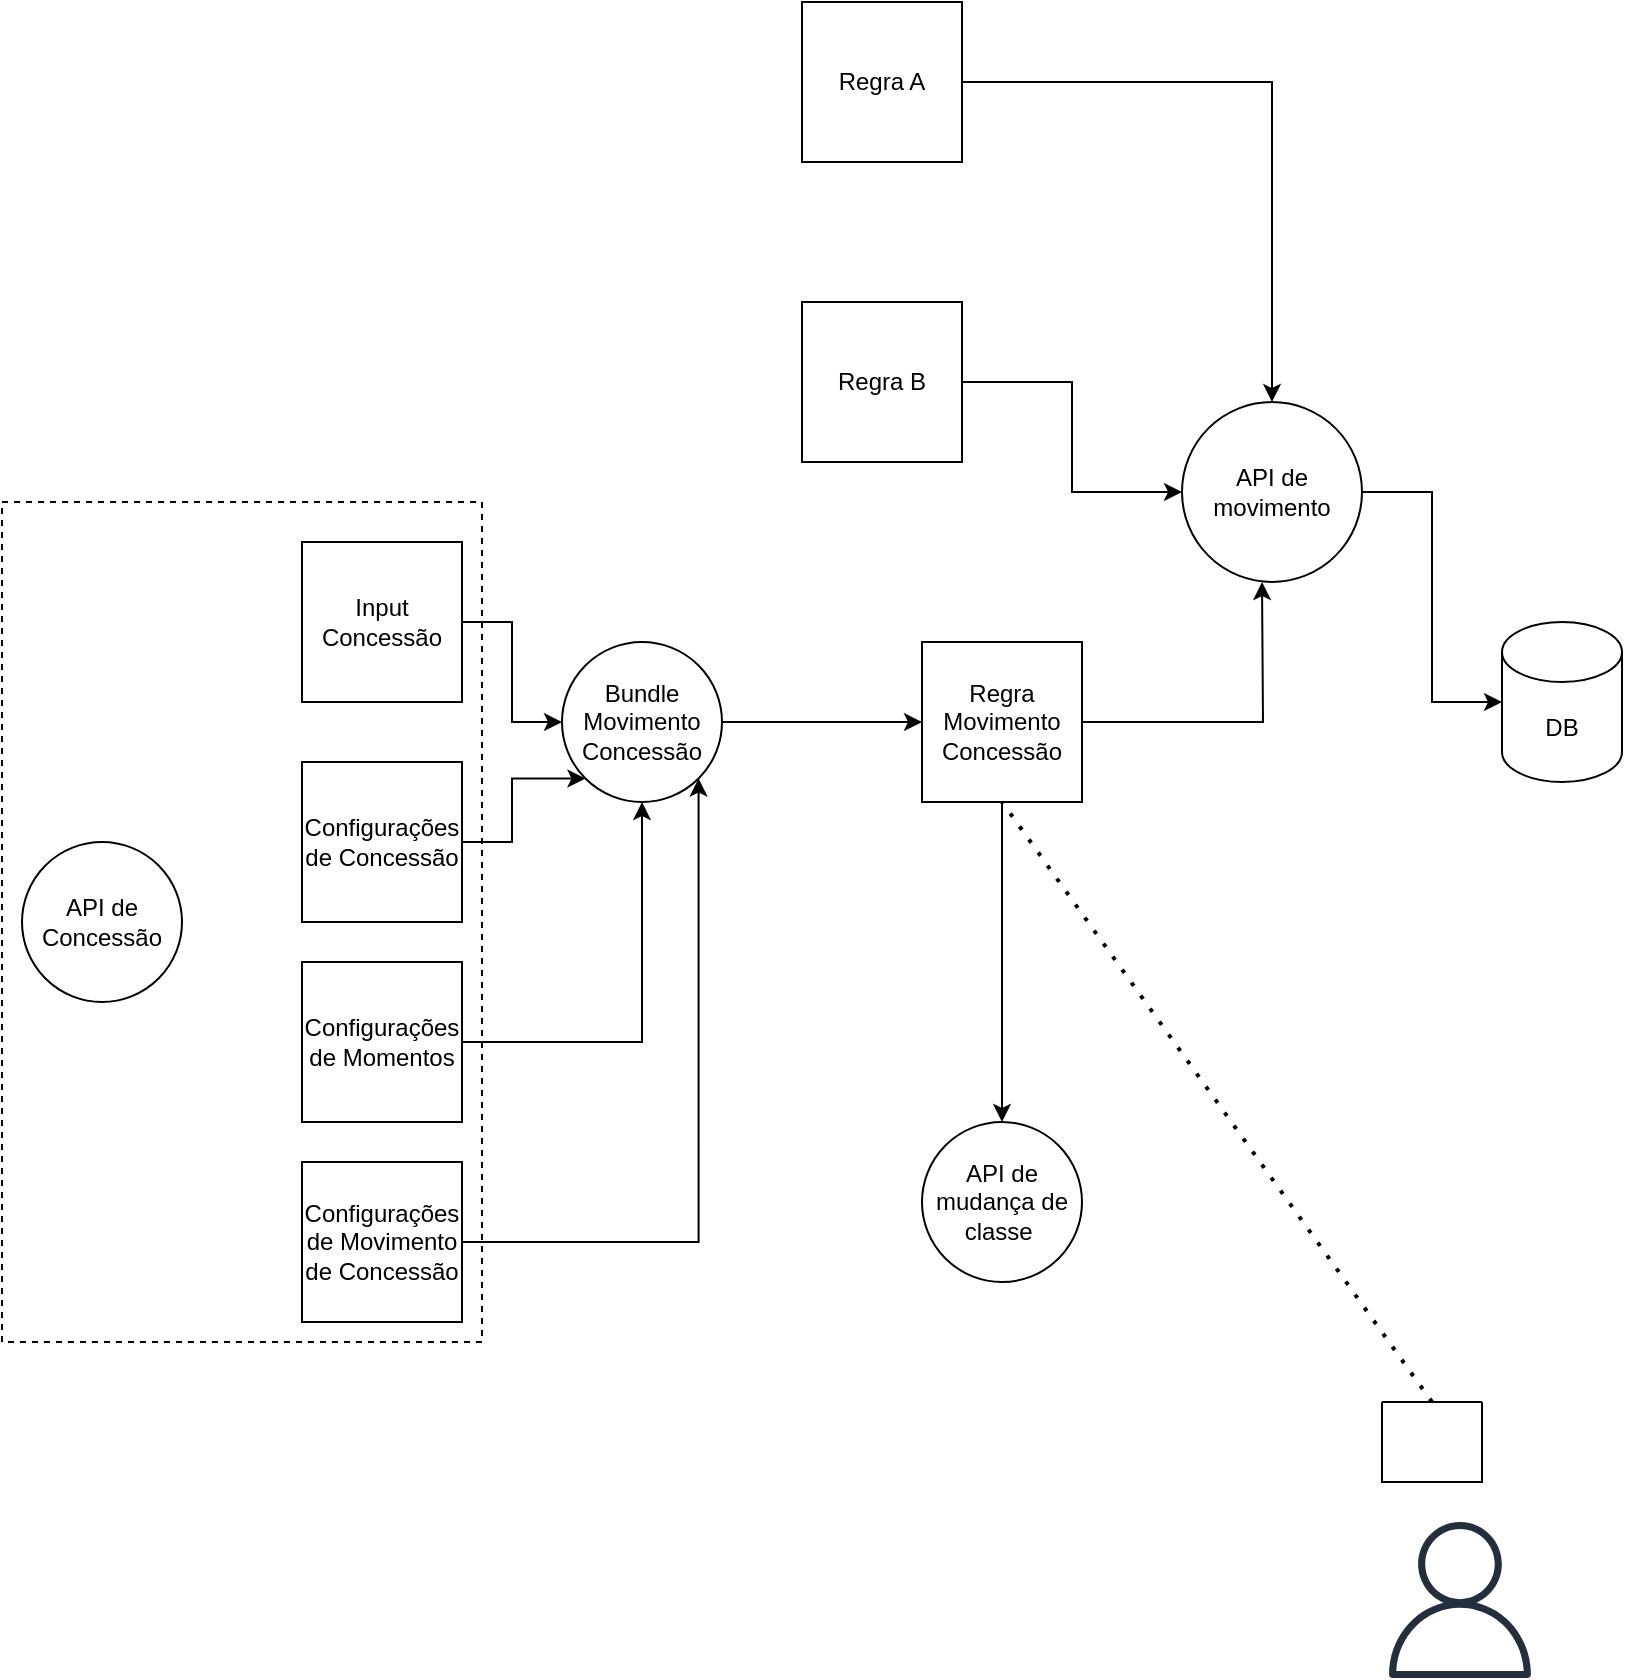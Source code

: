 <mxfile version="26.2.14">
  <diagram name="Página-1" id="rdf6AsXrXPSVANjdMIC9">
    <mxGraphModel dx="3996" dy="1651" grid="1" gridSize="10" guides="1" tooltips="1" connect="1" arrows="1" fold="1" page="1" pageScale="1" pageWidth="827" pageHeight="1169" math="0" shadow="0">
      <root>
        <mxCell id="0" />
        <mxCell id="1" parent="0" />
        <mxCell id="yMDlocSIDWEBlG2M7-yO-21" value="" style="rounded=0;whiteSpace=wrap;html=1;dashed=1;" vertex="1" parent="1">
          <mxGeometry x="-60" y="500" width="240" height="420" as="geometry" />
        </mxCell>
        <mxCell id="yMDlocSIDWEBlG2M7-yO-6" style="edgeStyle=orthogonalEdgeStyle;rounded=0;orthogonalLoop=1;jettySize=auto;html=1;" edge="1" parent="1" source="yMDlocSIDWEBlG2M7-yO-1" target="yMDlocSIDWEBlG2M7-yO-5">
          <mxGeometry relative="1" as="geometry" />
        </mxCell>
        <mxCell id="yMDlocSIDWEBlG2M7-yO-1" value="Regra A" style="whiteSpace=wrap;html=1;aspect=fixed;" vertex="1" parent="1">
          <mxGeometry x="340" y="250" width="80" height="80" as="geometry" />
        </mxCell>
        <mxCell id="yMDlocSIDWEBlG2M7-yO-7" style="edgeStyle=orthogonalEdgeStyle;rounded=0;orthogonalLoop=1;jettySize=auto;html=1;entryX=0;entryY=0.5;entryDx=0;entryDy=0;" edge="1" parent="1" source="yMDlocSIDWEBlG2M7-yO-2" target="yMDlocSIDWEBlG2M7-yO-5">
          <mxGeometry relative="1" as="geometry" />
        </mxCell>
        <mxCell id="yMDlocSIDWEBlG2M7-yO-2" value="Regra B" style="whiteSpace=wrap;html=1;aspect=fixed;" vertex="1" parent="1">
          <mxGeometry x="340" y="400" width="80" height="80" as="geometry" />
        </mxCell>
        <mxCell id="yMDlocSIDWEBlG2M7-yO-8" style="edgeStyle=orthogonalEdgeStyle;rounded=0;orthogonalLoop=1;jettySize=auto;html=1;" edge="1" parent="1" source="yMDlocSIDWEBlG2M7-yO-3">
          <mxGeometry relative="1" as="geometry">
            <mxPoint x="570" y="540" as="targetPoint" />
          </mxGeometry>
        </mxCell>
        <mxCell id="yMDlocSIDWEBlG2M7-yO-31" style="edgeStyle=orthogonalEdgeStyle;rounded=0;orthogonalLoop=1;jettySize=auto;html=1;" edge="1" parent="1" source="yMDlocSIDWEBlG2M7-yO-3" target="yMDlocSIDWEBlG2M7-yO-32">
          <mxGeometry relative="1" as="geometry">
            <mxPoint x="440" y="880" as="targetPoint" />
          </mxGeometry>
        </mxCell>
        <mxCell id="yMDlocSIDWEBlG2M7-yO-3" value="Regra Movimento Concessão" style="whiteSpace=wrap;html=1;aspect=fixed;" vertex="1" parent="1">
          <mxGeometry x="400" y="570" width="80" height="80" as="geometry" />
        </mxCell>
        <mxCell id="yMDlocSIDWEBlG2M7-yO-5" value="API de movimento" style="ellipse;whiteSpace=wrap;html=1;aspect=fixed;" vertex="1" parent="1">
          <mxGeometry x="530" y="450" width="90" height="90" as="geometry" />
        </mxCell>
        <mxCell id="yMDlocSIDWEBlG2M7-yO-15" style="edgeStyle=orthogonalEdgeStyle;rounded=0;orthogonalLoop=1;jettySize=auto;html=1;entryX=0;entryY=1;entryDx=0;entryDy=0;" edge="1" parent="1" source="yMDlocSIDWEBlG2M7-yO-9" target="yMDlocSIDWEBlG2M7-yO-13">
          <mxGeometry relative="1" as="geometry" />
        </mxCell>
        <mxCell id="yMDlocSIDWEBlG2M7-yO-9" value="Configurações de Concessão" style="whiteSpace=wrap;html=1;aspect=fixed;" vertex="1" parent="1">
          <mxGeometry x="90" y="630" width="80" height="80" as="geometry" />
        </mxCell>
        <mxCell id="yMDlocSIDWEBlG2M7-yO-16" style="edgeStyle=orthogonalEdgeStyle;rounded=0;orthogonalLoop=1;jettySize=auto;html=1;entryX=0;entryY=0.5;entryDx=0;entryDy=0;" edge="1" parent="1" source="yMDlocSIDWEBlG2M7-yO-10" target="yMDlocSIDWEBlG2M7-yO-13">
          <mxGeometry relative="1" as="geometry" />
        </mxCell>
        <mxCell id="yMDlocSIDWEBlG2M7-yO-10" value="Input Concessão" style="whiteSpace=wrap;html=1;aspect=fixed;" vertex="1" parent="1">
          <mxGeometry x="90" y="520" width="80" height="80" as="geometry" />
        </mxCell>
        <mxCell id="yMDlocSIDWEBlG2M7-yO-14" style="edgeStyle=orthogonalEdgeStyle;rounded=0;orthogonalLoop=1;jettySize=auto;html=1;entryX=0;entryY=0.5;entryDx=0;entryDy=0;" edge="1" parent="1" source="yMDlocSIDWEBlG2M7-yO-13" target="yMDlocSIDWEBlG2M7-yO-3">
          <mxGeometry relative="1" as="geometry" />
        </mxCell>
        <mxCell id="yMDlocSIDWEBlG2M7-yO-13" value="Bundle Movimento Concessão" style="ellipse;whiteSpace=wrap;html=1;aspect=fixed;" vertex="1" parent="1">
          <mxGeometry x="220" y="570" width="80" height="80" as="geometry" />
        </mxCell>
        <mxCell id="yMDlocSIDWEBlG2M7-yO-18" style="edgeStyle=orthogonalEdgeStyle;rounded=0;orthogonalLoop=1;jettySize=auto;html=1;entryX=0.5;entryY=1;entryDx=0;entryDy=0;" edge="1" parent="1" source="yMDlocSIDWEBlG2M7-yO-17" target="yMDlocSIDWEBlG2M7-yO-13">
          <mxGeometry relative="1" as="geometry" />
        </mxCell>
        <mxCell id="yMDlocSIDWEBlG2M7-yO-17" value="Configurações de Momentos" style="whiteSpace=wrap;html=1;aspect=fixed;" vertex="1" parent="1">
          <mxGeometry x="90" y="730" width="80" height="80" as="geometry" />
        </mxCell>
        <mxCell id="yMDlocSIDWEBlG2M7-yO-19" value="API de Concessão" style="ellipse;whiteSpace=wrap;html=1;aspect=fixed;" vertex="1" parent="1">
          <mxGeometry x="-50" y="670" width="80" height="80" as="geometry" />
        </mxCell>
        <mxCell id="yMDlocSIDWEBlG2M7-yO-22" value="DB" style="shape=cylinder3;whiteSpace=wrap;html=1;boundedLbl=1;backgroundOutline=1;size=15;" vertex="1" parent="1">
          <mxGeometry x="690" y="560" width="60" height="80" as="geometry" />
        </mxCell>
        <mxCell id="yMDlocSIDWEBlG2M7-yO-23" style="edgeStyle=orthogonalEdgeStyle;rounded=0;orthogonalLoop=1;jettySize=auto;html=1;entryX=0;entryY=0.5;entryDx=0;entryDy=0;entryPerimeter=0;" edge="1" parent="1" source="yMDlocSIDWEBlG2M7-yO-5" target="yMDlocSIDWEBlG2M7-yO-22">
          <mxGeometry relative="1" as="geometry" />
        </mxCell>
        <mxCell id="yMDlocSIDWEBlG2M7-yO-24" style="edgeStyle=orthogonalEdgeStyle;rounded=0;orthogonalLoop=1;jettySize=auto;html=1;exitX=0.5;exitY=1;exitDx=0;exitDy=0;exitPerimeter=0;" edge="1" parent="1" source="yMDlocSIDWEBlG2M7-yO-22" target="yMDlocSIDWEBlG2M7-yO-22">
          <mxGeometry relative="1" as="geometry" />
        </mxCell>
        <mxCell id="yMDlocSIDWEBlG2M7-yO-25" value="" style="endArrow=none;dashed=1;html=1;dashPattern=1 3;strokeWidth=2;rounded=0;entryX=0.5;entryY=1;entryDx=0;entryDy=0;exitX=0.5;exitY=0;exitDx=0;exitDy=0;" edge="1" parent="1" source="yMDlocSIDWEBlG2M7-yO-26" target="yMDlocSIDWEBlG2M7-yO-3">
          <mxGeometry width="50" height="50" relative="1" as="geometry">
            <mxPoint x="550" y="840" as="sourcePoint" />
            <mxPoint x="464" y="710" as="targetPoint" />
          </mxGeometry>
        </mxCell>
        <mxCell id="yMDlocSIDWEBlG2M7-yO-26" value="" style="swimlane;startSize=0;" vertex="1" collapsed="1" parent="1">
          <mxGeometry x="630" y="950" width="50" height="40" as="geometry">
            <mxRectangle x="400" y="840" width="530" height="490" as="alternateBounds" />
          </mxGeometry>
        </mxCell>
        <mxCell id="yMDlocSIDWEBlG2M7-yO-27" value="" style="whiteSpace=wrap;html=1;aspect=fixed;" vertex="1" parent="yMDlocSIDWEBlG2M7-yO-26">
          <mxGeometry x="50" y="40" width="80" height="80" as="geometry" />
        </mxCell>
        <mxCell id="yMDlocSIDWEBlG2M7-yO-28" value="" style="whiteSpace=wrap;html=1;aspect=fixed;" vertex="1" parent="yMDlocSIDWEBlG2M7-yO-26">
          <mxGeometry x="180" y="40" width="80" height="80" as="geometry" />
        </mxCell>
        <mxCell id="yMDlocSIDWEBlG2M7-yO-29" value="Configurações de Movimento de Concessão" style="whiteSpace=wrap;html=1;aspect=fixed;" vertex="1" parent="1">
          <mxGeometry x="90" y="830" width="80" height="80" as="geometry" />
        </mxCell>
        <mxCell id="yMDlocSIDWEBlG2M7-yO-30" style="edgeStyle=orthogonalEdgeStyle;rounded=0;orthogonalLoop=1;jettySize=auto;html=1;entryX=1;entryY=1;entryDx=0;entryDy=0;" edge="1" parent="1" source="yMDlocSIDWEBlG2M7-yO-29" target="yMDlocSIDWEBlG2M7-yO-13">
          <mxGeometry relative="1" as="geometry">
            <mxPoint x="270" y="670" as="targetPoint" />
          </mxGeometry>
        </mxCell>
        <mxCell id="yMDlocSIDWEBlG2M7-yO-32" value="API de mudança de classe&amp;nbsp;" style="ellipse;whiteSpace=wrap;html=1;aspect=fixed;" vertex="1" parent="1">
          <mxGeometry x="400" y="810" width="80" height="80" as="geometry" />
        </mxCell>
        <mxCell id="yMDlocSIDWEBlG2M7-yO-34" value="" style="sketch=0;outlineConnect=0;fontColor=#232F3E;gradientColor=none;fillColor=#232F3D;strokeColor=none;dashed=0;verticalLabelPosition=bottom;verticalAlign=top;align=center;html=1;fontSize=12;fontStyle=0;aspect=fixed;pointerEvents=1;shape=mxgraph.aws4.user;" vertex="1" parent="1">
          <mxGeometry x="630" y="1010" width="78" height="78" as="geometry" />
        </mxCell>
      </root>
    </mxGraphModel>
  </diagram>
</mxfile>
